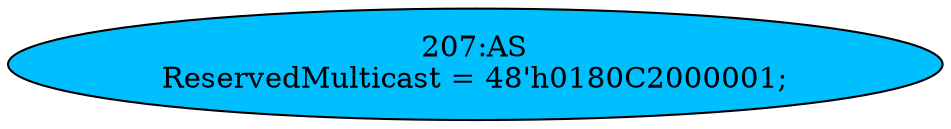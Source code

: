 strict digraph "" {
	node [label="\N"];
	"207:AS"	 [ast="<pyverilog.vparser.ast.Assign object at 0x7f2ba5adb910>",
		def_var="['ReservedMulticast']",
		fillcolor=deepskyblue,
		label="207:AS
ReservedMulticast = 48'h0180C2000001;",
		statements="[]",
		style=filled,
		typ=Assign,
		use_var="[]"];
}
